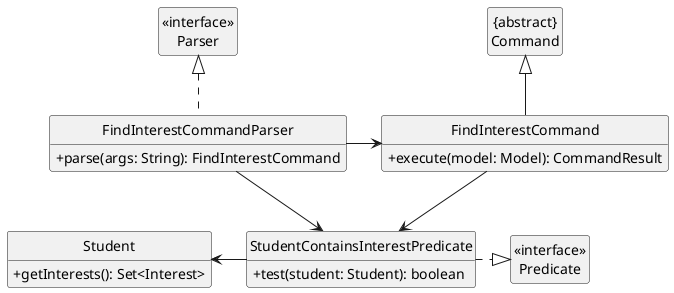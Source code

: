 @startuml
skinparam classAttributeIconSize 0
hide circle
hide members
show FindInterestCommandParser methods
show FindInterestCommand methods
show StudentContainsInterestPredicate methods
show Student methods

Class "<<interface>>\nParser" as Parser
Class "<<interface>>\nPredicate" as Predicate
Class "{abstract}\nCommand" as Command

Class FindInterestCommandParser {
  +parse(args: String): FindInterestCommand
}
Class StudentContainsInterestPredicate {
  +test(student: Student): boolean
}
Class FindInterestCommand {
  +execute(model: Model): CommandResult
}
Class Student {
  +getInterests(): Set<Interest>
}

Parser <|.. FindInterestCommandParser
StudentContainsInterestPredicate .right.|> Predicate
FindInterestCommandParser -right-> StudentContainsInterestPredicate
FindInterestCommandParser -right-> FindInterestCommand
FindInterestCommand --> StudentContainsInterestPredicate
FindInterestCommand -up-|> Command
StudentContainsInterestPredicate -left-> Student

@enduml
